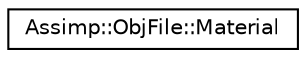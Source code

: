 digraph "Graphical Class Hierarchy"
{
  edge [fontname="Helvetica",fontsize="10",labelfontname="Helvetica",labelfontsize="10"];
  node [fontname="Helvetica",fontsize="10",shape=record];
  rankdir="LR";
  Node1 [label="Assimp::ObjFile::Material",height=0.2,width=0.4,color="black", fillcolor="white", style="filled",URL="$struct_assimp_1_1_obj_file_1_1_material.html",tooltip="Data structure to store all material specific data. "];
}
